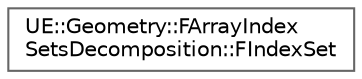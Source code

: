 digraph "Graphical Class Hierarchy"
{
 // INTERACTIVE_SVG=YES
 // LATEX_PDF_SIZE
  bgcolor="transparent";
  edge [fontname=Helvetica,fontsize=10,labelfontname=Helvetica,labelfontsize=10];
  node [fontname=Helvetica,fontsize=10,shape=box,height=0.2,width=0.4];
  rankdir="LR";
  Node0 [id="Node000000",label="UE::Geometry::FArrayIndex\lSetsDecomposition::FIndexSet",height=0.2,width=0.4,color="grey40", fillcolor="white", style="filled",URL="$db/d3e/structUE_1_1Geometry_1_1FArrayIndexSetsDecomposition_1_1FIndexSet.html",tooltip=" "];
}
